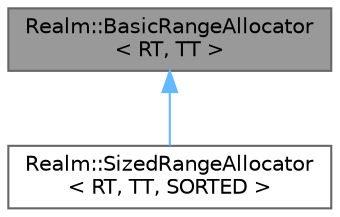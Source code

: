 digraph "Realm::BasicRangeAllocator&lt; RT, TT &gt;"
{
 // LATEX_PDF_SIZE
  bgcolor="transparent";
  edge [fontname=Helvetica,fontsize=10,labelfontname=Helvetica,labelfontsize=10];
  node [fontname=Helvetica,fontsize=10,shape=box,height=0.2,width=0.4];
  Node1 [id="Node000001",label="Realm::BasicRangeAllocator\l\< RT, TT \>",height=0.2,width=0.4,color="gray40", fillcolor="grey60", style="filled", fontcolor="black",tooltip=" "];
  Node1 -> Node2 [id="edge1_Node000001_Node000002",dir="back",color="steelblue1",style="solid",tooltip=" "];
  Node2 [id="Node000002",label="Realm::SizedRangeAllocator\l\< RT, TT, SORTED \>",height=0.2,width=0.4,color="gray40", fillcolor="white", style="filled",URL="$classRealm_1_1SizedRangeAllocator.html",tooltip=" "];
}
